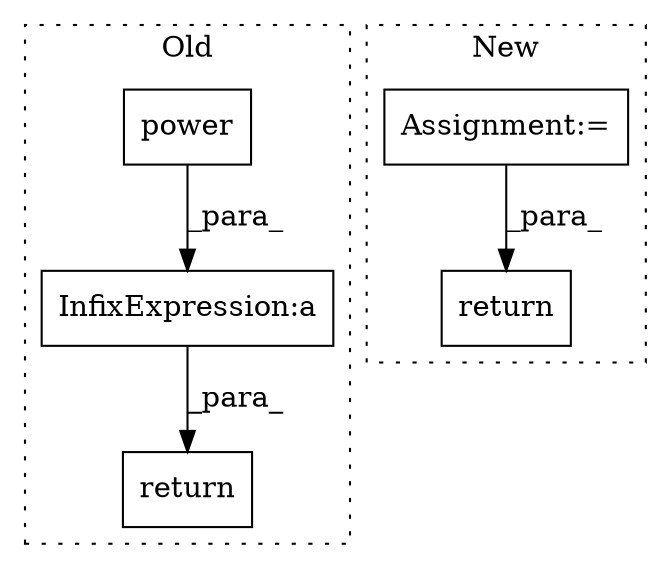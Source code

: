 digraph G {
subgraph cluster0 {
1 [label="power" a="32" s="578,608" l="6,1" shape="box"];
3 [label="InfixExpression:a" a="27" s="609" l="3" shape="box"];
5 [label="return" a="41" s="505" l="7" shape="box"];
label = "Old";
style="dotted";
}
subgraph cluster1 {
2 [label="return" a="41" s="635" l="7" shape="box"];
4 [label="Assignment:=" a="7" s="525" l="7" shape="box"];
label = "New";
style="dotted";
}
1 -> 3 [label="_para_"];
3 -> 5 [label="_para_"];
4 -> 2 [label="_para_"];
}